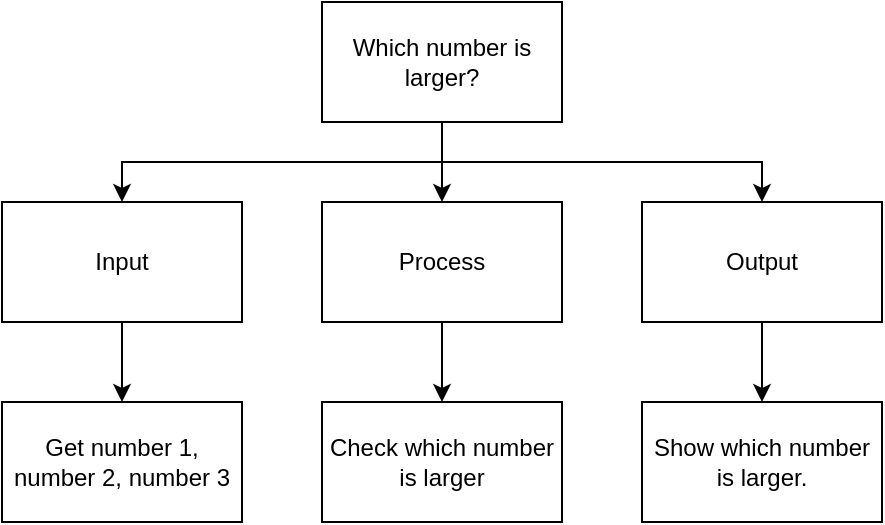 <mxfile version="14.6.13" type="github">
  <diagram id="b05gLVUrkn9c3rMck3ay" name="Page-1">
    <mxGraphModel dx="582" dy="383" grid="1" gridSize="10" guides="1" tooltips="1" connect="1" arrows="1" fold="1" page="1" pageScale="1" pageWidth="850" pageHeight="1100" math="0" shadow="0">
      <root>
        <mxCell id="0" />
        <mxCell id="1" parent="0" />
        <mxCell id="G0aI_Y24dpi2Sh__WAX7-8" style="edgeStyle=orthogonalEdgeStyle;rounded=0;orthogonalLoop=1;jettySize=auto;html=1;exitX=0.5;exitY=1;exitDx=0;exitDy=0;entryX=0.5;entryY=0;entryDx=0;entryDy=0;" edge="1" parent="1" source="G0aI_Y24dpi2Sh__WAX7-1" target="G0aI_Y24dpi2Sh__WAX7-3">
          <mxGeometry relative="1" as="geometry" />
        </mxCell>
        <mxCell id="G0aI_Y24dpi2Sh__WAX7-10" style="edgeStyle=orthogonalEdgeStyle;rounded=0;orthogonalLoop=1;jettySize=auto;html=1;exitX=0.5;exitY=1;exitDx=0;exitDy=0;entryX=0.5;entryY=0;entryDx=0;entryDy=0;" edge="1" parent="1" source="G0aI_Y24dpi2Sh__WAX7-1" target="G0aI_Y24dpi2Sh__WAX7-5">
          <mxGeometry relative="1" as="geometry" />
        </mxCell>
        <mxCell id="G0aI_Y24dpi2Sh__WAX7-11" style="edgeStyle=orthogonalEdgeStyle;rounded=0;orthogonalLoop=1;jettySize=auto;html=1;exitX=0.5;exitY=1;exitDx=0;exitDy=0;entryX=0.5;entryY=0;entryDx=0;entryDy=0;" edge="1" parent="1" source="G0aI_Y24dpi2Sh__WAX7-1" target="G0aI_Y24dpi2Sh__WAX7-4">
          <mxGeometry relative="1" as="geometry" />
        </mxCell>
        <mxCell id="G0aI_Y24dpi2Sh__WAX7-1" value="Which number is larger?" style="rounded=0;whiteSpace=wrap;html=1;" vertex="1" parent="1">
          <mxGeometry x="240" y="160" width="120" height="60" as="geometry" />
        </mxCell>
        <mxCell id="G0aI_Y24dpi2Sh__WAX7-2" value="Get number 1, number 2, number 3" style="rounded=0;whiteSpace=wrap;html=1;" vertex="1" parent="1">
          <mxGeometry x="80" y="360" width="120" height="60" as="geometry" />
        </mxCell>
        <mxCell id="G0aI_Y24dpi2Sh__WAX7-9" style="edgeStyle=orthogonalEdgeStyle;rounded=0;orthogonalLoop=1;jettySize=auto;html=1;exitX=0.5;exitY=1;exitDx=0;exitDy=0;" edge="1" parent="1" source="G0aI_Y24dpi2Sh__WAX7-3" target="G0aI_Y24dpi2Sh__WAX7-6">
          <mxGeometry relative="1" as="geometry" />
        </mxCell>
        <mxCell id="G0aI_Y24dpi2Sh__WAX7-3" value="Process" style="rounded=0;whiteSpace=wrap;html=1;" vertex="1" parent="1">
          <mxGeometry x="240" y="260" width="120" height="60" as="geometry" />
        </mxCell>
        <mxCell id="G0aI_Y24dpi2Sh__WAX7-13" style="edgeStyle=orthogonalEdgeStyle;rounded=0;orthogonalLoop=1;jettySize=auto;html=1;exitX=0.5;exitY=1;exitDx=0;exitDy=0;entryX=0.5;entryY=0;entryDx=0;entryDy=0;" edge="1" parent="1" source="G0aI_Y24dpi2Sh__WAX7-4" target="G0aI_Y24dpi2Sh__WAX7-7">
          <mxGeometry relative="1" as="geometry" />
        </mxCell>
        <mxCell id="G0aI_Y24dpi2Sh__WAX7-4" value="Output" style="rounded=0;whiteSpace=wrap;html=1;" vertex="1" parent="1">
          <mxGeometry x="400" y="260" width="120" height="60" as="geometry" />
        </mxCell>
        <mxCell id="G0aI_Y24dpi2Sh__WAX7-12" style="edgeStyle=orthogonalEdgeStyle;rounded=0;orthogonalLoop=1;jettySize=auto;html=1;exitX=0.5;exitY=1;exitDx=0;exitDy=0;entryX=0.5;entryY=0;entryDx=0;entryDy=0;" edge="1" parent="1" source="G0aI_Y24dpi2Sh__WAX7-5" target="G0aI_Y24dpi2Sh__WAX7-2">
          <mxGeometry relative="1" as="geometry" />
        </mxCell>
        <mxCell id="G0aI_Y24dpi2Sh__WAX7-5" value="Input" style="rounded=0;whiteSpace=wrap;html=1;" vertex="1" parent="1">
          <mxGeometry x="80" y="260" width="120" height="60" as="geometry" />
        </mxCell>
        <mxCell id="G0aI_Y24dpi2Sh__WAX7-6" value="Check which number is larger" style="rounded=0;whiteSpace=wrap;html=1;" vertex="1" parent="1">
          <mxGeometry x="240" y="360" width="120" height="60" as="geometry" />
        </mxCell>
        <mxCell id="G0aI_Y24dpi2Sh__WAX7-7" value="Show which number is larger." style="rounded=0;whiteSpace=wrap;html=1;" vertex="1" parent="1">
          <mxGeometry x="400" y="360" width="120" height="60" as="geometry" />
        </mxCell>
      </root>
    </mxGraphModel>
  </diagram>
</mxfile>
